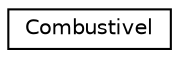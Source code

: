 digraph "Graphical Class Hierarchy"
{
  edge [fontname="Helvetica",fontsize="10",labelfontname="Helvetica",labelfontsize="10"];
  node [fontname="Helvetica",fontsize="10",shape=record];
  rankdir="LR";
  Node1 [label="Combustivel",height=0.2,width=0.4,color="black", fillcolor="white", style="filled",URL="$class_combustivel.html"];
}

